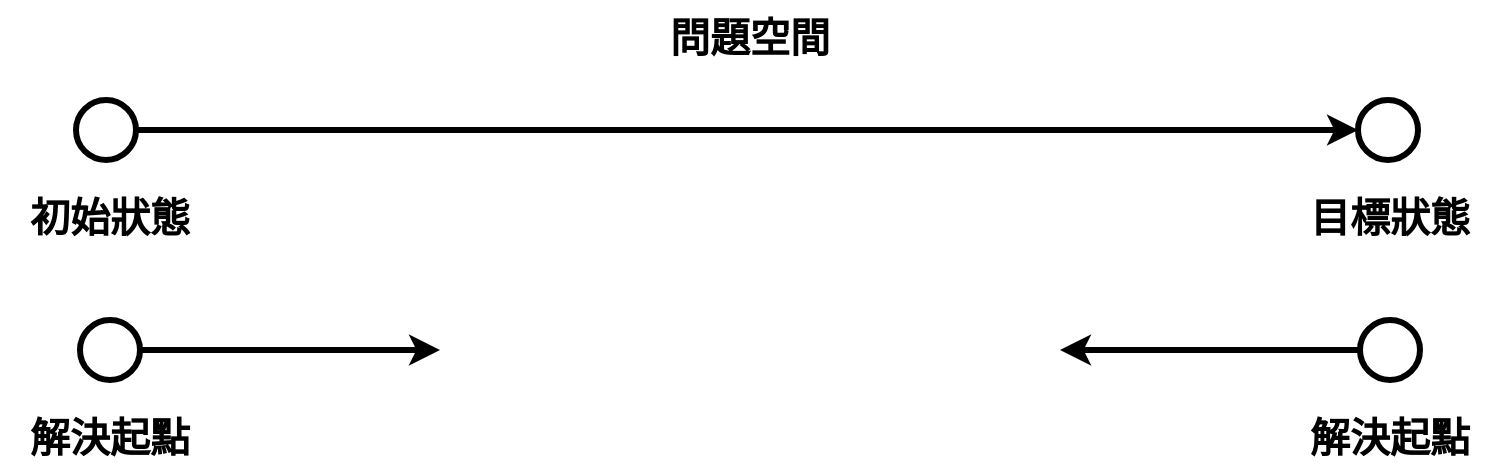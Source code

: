 <mxfile version="13.1.3">
    <diagram id="6hGFLwfOUW9BJ-s0fimq" name="Page-1">
        <mxGraphModel dx="784" dy="1131" grid="1" gridSize="10" guides="0" tooltips="1" connect="1" arrows="1" fold="1" page="1" pageScale="1" pageWidth="800" pageHeight="300" math="0" shadow="0">
            <root>
                <mxCell id="0"/>
                <mxCell id="1" parent="0"/>
                <mxCell id="114" value="&lt;div&gt;&lt;span style=&quot;font-size: 20px&quot;&gt;&lt;b&gt;目標狀態&lt;/b&gt;&lt;/span&gt;&lt;/div&gt;" style="text;whiteSpace=wrap;html=1;align=center;" vertex="1" parent="1">
                    <mxGeometry x="670" y="120" width="110" height="30" as="geometry"/>
                </mxCell>
                <mxCell id="118" style="edgeStyle=orthogonalEdgeStyle;rounded=0;orthogonalLoop=1;jettySize=auto;html=1;exitX=1;exitY=0.5;exitDx=0;exitDy=0;entryX=0;entryY=0.5;entryDx=0;entryDy=0;strokeWidth=3;" edge="1" parent="1" source="116" target="117">
                    <mxGeometry relative="1" as="geometry"/>
                </mxCell>
                <mxCell id="116" value="" style="ellipse;whiteSpace=wrap;html=1;strokeWidth=3;" vertex="1" parent="1">
                    <mxGeometry x="68" y="80" width="30" height="30" as="geometry"/>
                </mxCell>
                <mxCell id="117" value="" style="ellipse;whiteSpace=wrap;html=1;strokeWidth=3;" vertex="1" parent="1">
                    <mxGeometry x="709" y="80" width="30" height="30" as="geometry"/>
                </mxCell>
                <mxCell id="122" style="edgeStyle=orthogonalEdgeStyle;rounded=0;orthogonalLoop=1;jettySize=auto;html=1;exitX=1;exitY=0.5;exitDx=0;exitDy=0;strokeWidth=3;" edge="1" parent="1" source="123">
                    <mxGeometry relative="1" as="geometry">
                        <mxPoint x="250" y="205" as="targetPoint"/>
                    </mxGeometry>
                </mxCell>
                <mxCell id="123" value="" style="ellipse;whiteSpace=wrap;html=1;strokeWidth=3;" vertex="1" parent="1">
                    <mxGeometry x="70" y="190" width="30" height="30" as="geometry"/>
                </mxCell>
                <mxCell id="129" style="edgeStyle=orthogonalEdgeStyle;rounded=0;orthogonalLoop=1;jettySize=auto;html=1;exitX=0;exitY=0.5;exitDx=0;exitDy=0;strokeWidth=3;" edge="1" parent="1" source="127">
                    <mxGeometry relative="1" as="geometry">
                        <mxPoint x="560" y="205" as="targetPoint"/>
                    </mxGeometry>
                </mxCell>
                <mxCell id="127" value="" style="ellipse;whiteSpace=wrap;html=1;strokeWidth=3;" vertex="1" parent="1">
                    <mxGeometry x="710" y="190" width="30" height="30" as="geometry"/>
                </mxCell>
                <mxCell id="128" value="&lt;span style=&quot;font-size: 20px ; font-weight: 700&quot;&gt;解決起點&lt;/span&gt;" style="text;whiteSpace=wrap;html=1;align=center;" vertex="1" parent="1">
                    <mxGeometry x="670" y="230" width="110" height="30" as="geometry"/>
                </mxCell>
                <mxCell id="132" value="&amp;nbsp;&amp;nbsp;" style="text;html=1;align=center;verticalAlign=middle;resizable=0;points=[];autosize=1;" vertex="1" parent="1">
                    <mxGeometry x="236" y="142" width="20" height="20" as="geometry"/>
                </mxCell>
                <mxCell id="133" value="&lt;span style=&quot;font-size: 20px&quot;&gt;&lt;b&gt;初始狀態&lt;/b&gt;&lt;/span&gt;" style="text;whiteSpace=wrap;html=1;align=center;" vertex="1" parent="1">
                    <mxGeometry x="30" y="120" width="110" height="30" as="geometry"/>
                </mxCell>
                <mxCell id="134" value="&lt;span style=&quot;font-size: 20px&quot;&gt;&lt;b&gt;問題空間&lt;/b&gt;&lt;/span&gt;" style="text;whiteSpace=wrap;html=1;align=center;" vertex="1" parent="1">
                    <mxGeometry x="350" y="30" width="110" height="30" as="geometry"/>
                </mxCell>
                <mxCell id="135" value="&lt;span style=&quot;font-size: 20px&quot;&gt;&lt;b&gt;解決起點&lt;/b&gt;&lt;/span&gt;" style="text;whiteSpace=wrap;html=1;align=center;" vertex="1" parent="1">
                    <mxGeometry x="30" y="230" width="110" height="30" as="geometry"/>
                </mxCell>
            </root>
        </mxGraphModel>
    </diagram>
</mxfile>